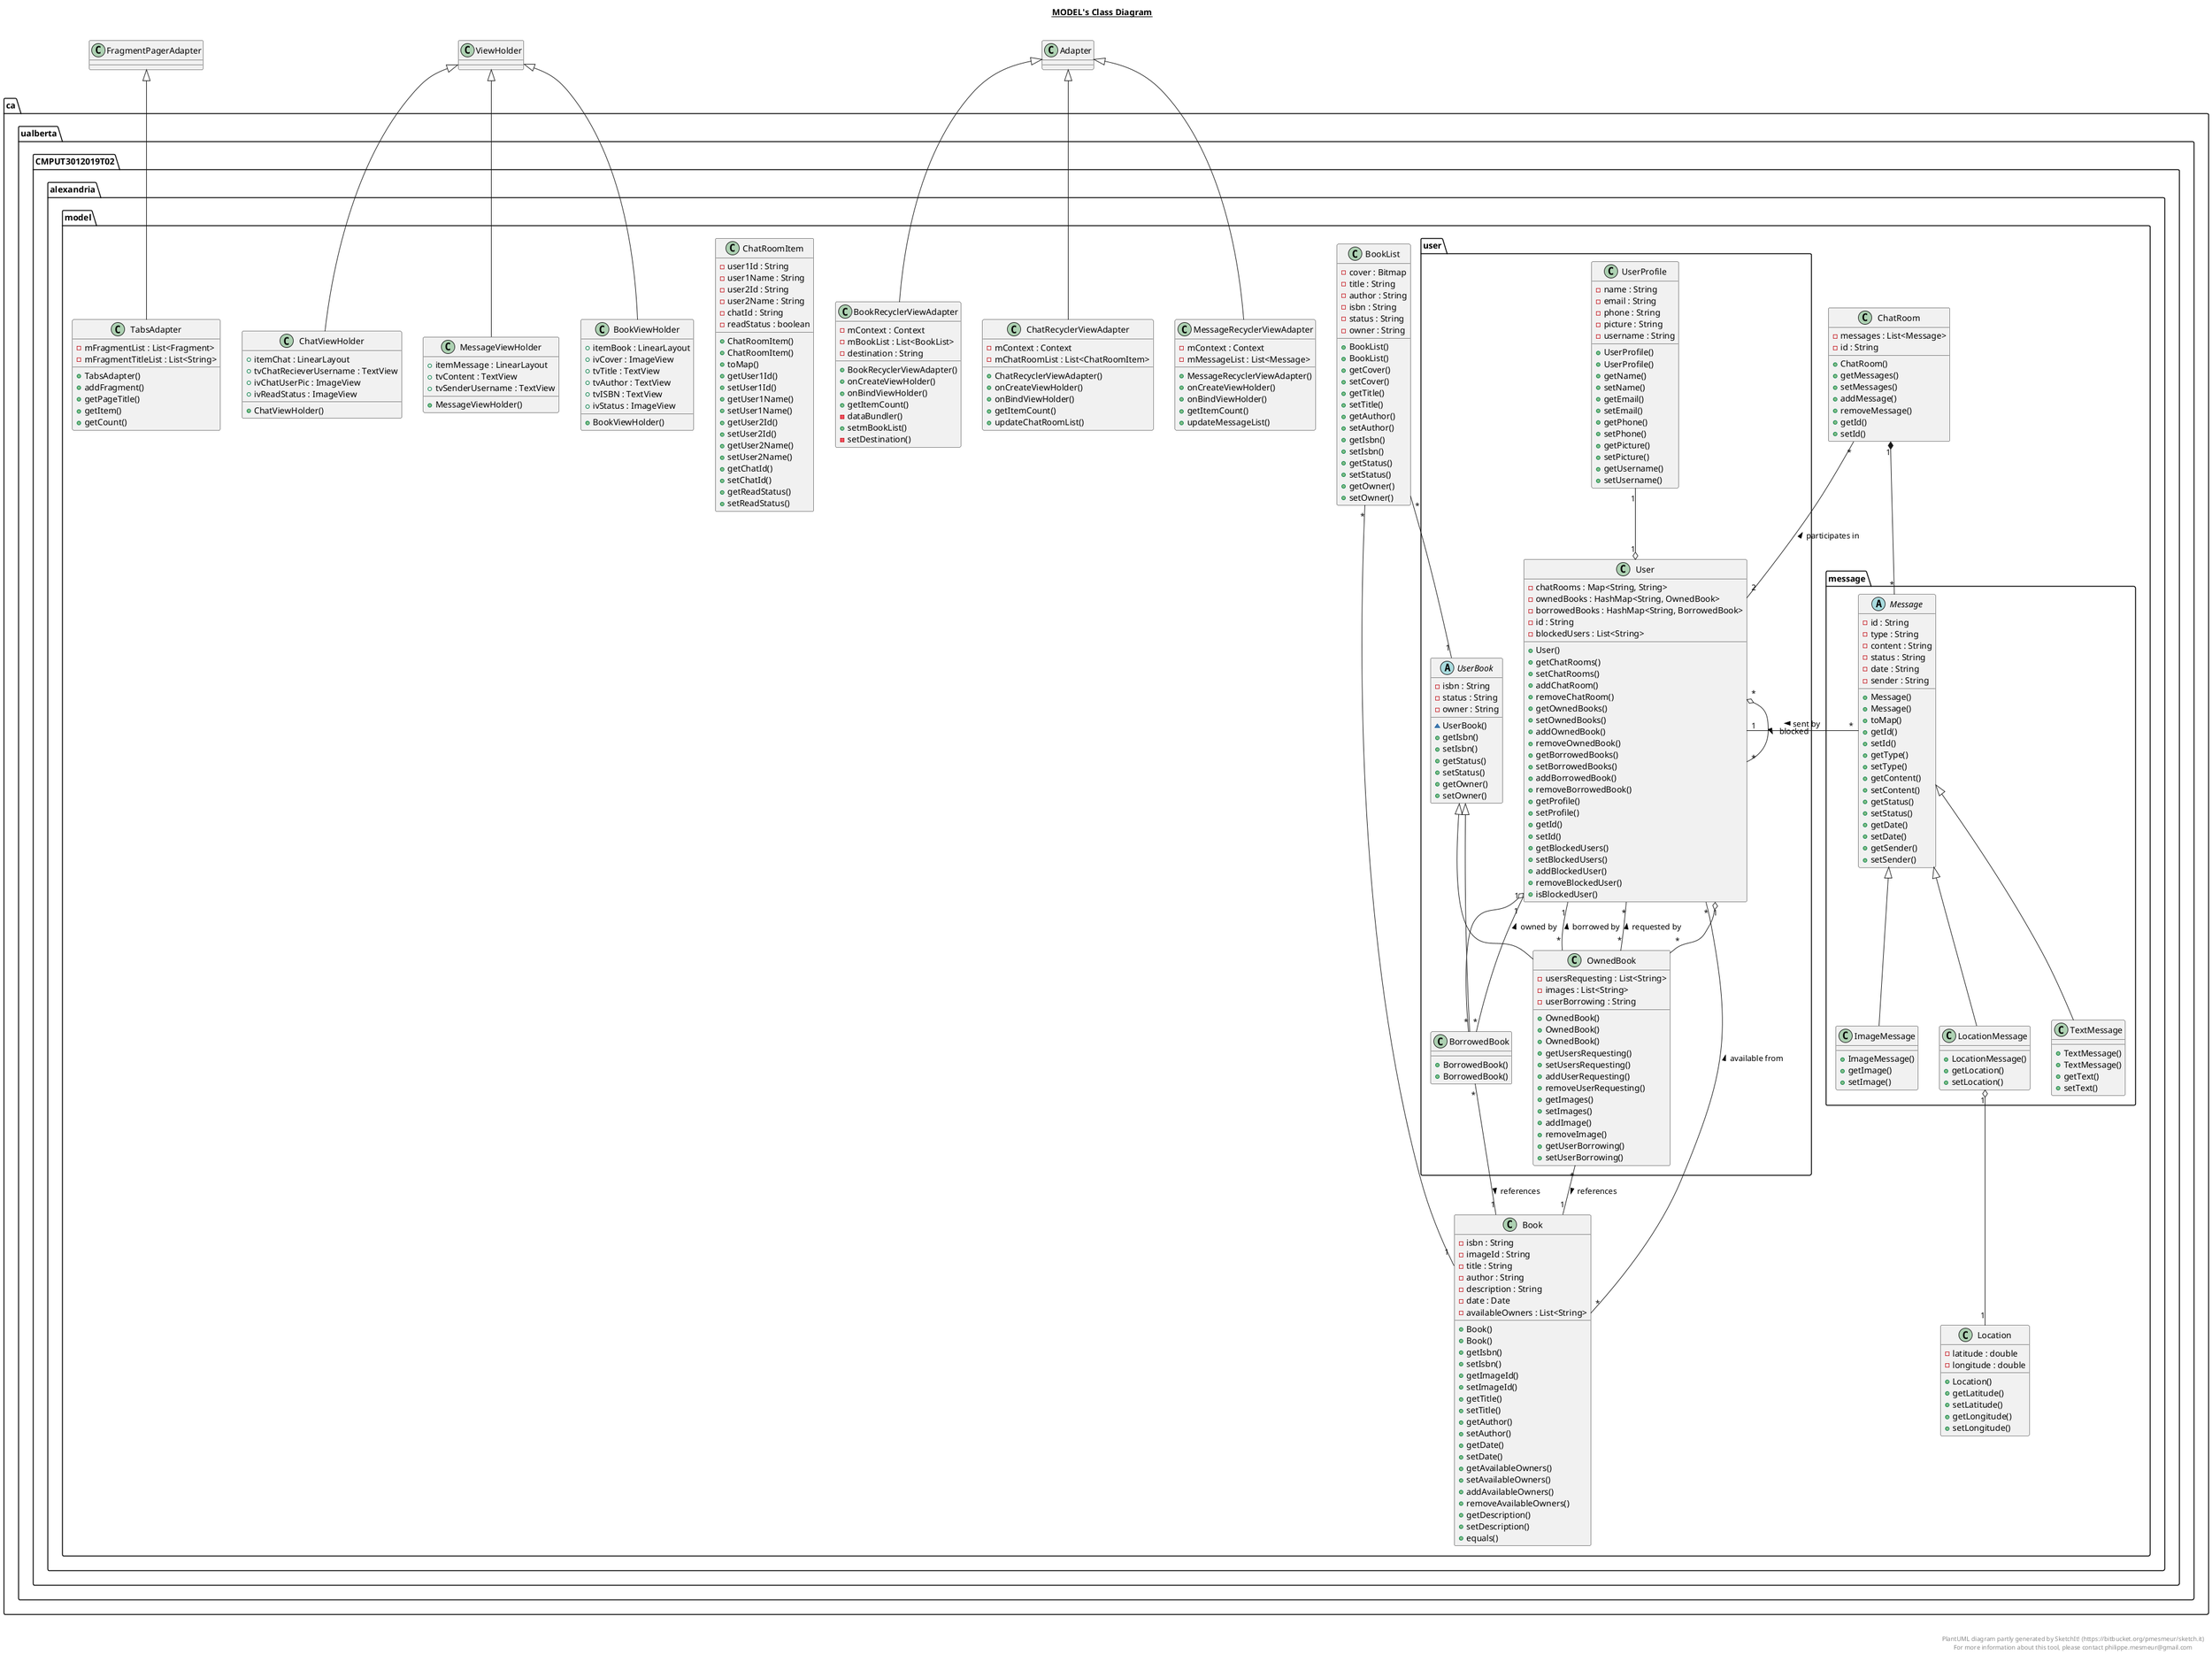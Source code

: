 @startuml

title __MODEL's Class Diagram__\n

  package ca.ualberta.CMPUT3012019T02.alexandria {
    package ca.ualberta.CMPUT3012019T02.alexandria.model {
      class Book {
          - isbn : String
          - imageId : String
          - title : String
          - author : String
          - description : String
          - date : Date
          - availableOwners : List<String>
          + Book()
          + Book()
          + getIsbn()
          + setIsbn()
          + getImageId()
          + setImageId()
          + getTitle()
          + setTitle()
          + getAuthor()
          + setAuthor()
          + getDate()
          + setDate()
          + getAvailableOwners()
          + setAvailableOwners()
          + addAvailableOwners()
          + removeAvailableOwners()
          + getDescription()
          + setDescription()
          + equals()
      }
    }
  }
  

  package ca.ualberta.CMPUT3012019T02.alexandria {
    package ca.ualberta.CMPUT3012019T02.alexandria.model {
      class BookList {
          - cover : Bitmap
          - title : String
          - author : String
          - isbn : String
          - status : String
          - owner : String
          + BookList()
          + BookList()
          + getCover()
          + setCover()
          + getTitle()
          + setTitle()
          + getAuthor()
          + setAuthor()
          + getIsbn()
          + setIsbn()
          + getStatus()
          + setStatus()
          + getOwner()
          + setOwner()
      }
    }
  }
  

  package ca.ualberta.CMPUT3012019T02.alexandria {
    package ca.ualberta.CMPUT3012019T02.alexandria.model {
      class BookRecyclerViewAdapter {
          - mContext : Context
          - mBookList : List<BookList>
          - destination : String
          + BookRecyclerViewAdapter()
          + onCreateViewHolder()
          + onBindViewHolder()
          + getItemCount()
          - dataBundler()
          + setmBookList()
          - setDestination()
      }
    }
  }
  

  package ca.ualberta.CMPUT3012019T02.alexandria {
    package ca.ualberta.CMPUT3012019T02.alexandria.model {
      class BookViewHolder {
          + itemBook : LinearLayout
          + ivCover : ImageView
          + tvTitle : TextView
          + tvAuthor : TextView
          + tvISBN : TextView
          + ivStatus : ImageView
          + BookViewHolder()
      }
    }
  }
  

  package ca.ualberta.CMPUT3012019T02.alexandria {
    package ca.ualberta.CMPUT3012019T02.alexandria.model {
      class ChatRecyclerViewAdapter {
          - mContext : Context
          - mChatRoomList : List<ChatRoomItem>
          + ChatRecyclerViewAdapter()
          + onCreateViewHolder()
          + onBindViewHolder()
          + getItemCount()
          + updateChatRoomList()
      }
    }
  }
  

  package ca.ualberta.CMPUT3012019T02.alexandria {
    package ca.ualberta.CMPUT3012019T02.alexandria.model {
      class ChatRoom {
          - messages : List<Message>
          - id : String
          + ChatRoom()
          + getMessages()
          + setMessages()
          + addMessage()
          + removeMessage()
          + getId()
          + setId()
      }
    }
  }
  

  package ca.ualberta.CMPUT3012019T02.alexandria {
    package ca.ualberta.CMPUT3012019T02.alexandria.model {
      class ChatRoomItem {
          - user1Id : String
          - user1Name : String
          - user2Id : String
          - user2Name : String
          - chatId : String
          - readStatus : boolean
          + ChatRoomItem()
          + ChatRoomItem()
          + toMap()
          + getUser1Id()
          + setUser1Id()
          + getUser1Name()
          + setUser1Name()
          + getUser2Id()
          + setUser2Id()
          + getUser2Name()
          + setUser2Name()
          + getChatId()
          + setChatId()
          + getReadStatus()
          + setReadStatus()
      }
    }
  }
  

  package ca.ualberta.CMPUT3012019T02.alexandria {
    package ca.ualberta.CMPUT3012019T02.alexandria.model {
      class ChatViewHolder {
          + itemChat : LinearLayout
          + tvChatRecieverUsername : TextView
          + ivChatUserPic : ImageView
          + ivReadStatus : ImageView
          + ChatViewHolder()
      }
    }
  }
  

  package ca.ualberta.CMPUT3012019T02.alexandria {
    package ca.ualberta.CMPUT3012019T02.alexandria.model {
      class Location {
          - latitude : double
          - longitude : double
          + Location()
          + getLatitude()
          + setLatitude()
          + getLongitude()
          + setLongitude()
      }
    }
  }
  

  package ca.ualberta.CMPUT3012019T02.alexandria {
    package ca.ualberta.CMPUT3012019T02.alexandria.model {
      class MessageRecyclerViewAdapter {
          - mContext : Context
          - mMessageList : List<Message>
          + MessageRecyclerViewAdapter()
          + onCreateViewHolder()
          + onBindViewHolder()
          + getItemCount()
          + updateMessageList()
      }
    }
  }
  

  package ca.ualberta.CMPUT3012019T02.alexandria {
    package ca.ualberta.CMPUT3012019T02.alexandria.model {
      class MessageViewHolder {
          + itemMessage : LinearLayout
          + tvContent : TextView
          + tvSenderUsername : TextView
          + MessageViewHolder()
      }
    }
  }
  

  package ca.ualberta.CMPUT3012019T02.alexandria {
    package ca.ualberta.CMPUT3012019T02.alexandria.model {
      class TabsAdapter {
          - mFragmentList : List<Fragment>
          - mFragmentTitleList : List<String>
          + TabsAdapter()
          + addFragment()
          + getPageTitle()
          + getItem()
          + getCount()
      }
    }
  }
  
  package ca.ualberta.CMPUT3012019T02.alexandria {
    package ca.ualberta.CMPUT3012019T02.alexandria.model {
      package ca.ualberta.CMPUT3012019T02.alexandria.model.message {
        class ImageMessage {
            + ImageMessage()
            + getImage()
            + setImage()
        }
      }
    }
  }
  

  package ca.ualberta.CMPUT3012019T02.alexandria {
    package ca.ualberta.CMPUT3012019T02.alexandria.model {
      package ca.ualberta.CMPUT3012019T02.alexandria.model.message {
        class LocationMessage {
            + LocationMessage()
            + getLocation()
            + setLocation()
        }
      }
    }
  }
  

  package ca.ualberta.CMPUT3012019T02.alexandria {
    package ca.ualberta.CMPUT3012019T02.alexandria.model {
      package ca.ualberta.CMPUT3012019T02.alexandria.model.message {
        abstract class Message {
            - id : String
            - type : String
            - content : String
            - status : String
            - date : String
            - sender : String
            + Message()
            + Message()
            + toMap()
            + getId()
            + setId()
            + getType()
            + setType()
            + getContent()
            + setContent()
            + getStatus()
            + setStatus()
            + getDate()
            + setDate()
            + getSender()
            + setSender()
        }
      }
    }
  }
  

  package ca.ualberta.CMPUT3012019T02.alexandria {
    package ca.ualberta.CMPUT3012019T02.alexandria.model {
      package ca.ualberta.CMPUT3012019T02.alexandria.model.message {
        class TextMessage {
            + TextMessage()
            + TextMessage()
            + getText()
            + setText()
        }
      }
    }
  }
  
  package ca.ualberta.CMPUT3012019T02.alexandria {
    package ca.ualberta.CMPUT3012019T02.alexandria.model {
      package ca.ualberta.CMPUT3012019T02.alexandria.model.user {
        class BorrowedBook {
            + BorrowedBook()
            + BorrowedBook()
        }
      }
    }
  }
  

  package ca.ualberta.CMPUT3012019T02.alexandria {
    package ca.ualberta.CMPUT3012019T02.alexandria.model {
      package ca.ualberta.CMPUT3012019T02.alexandria.model.user {
        class OwnedBook {
            - usersRequesting : List<String>
            - images : List<String>
            - userBorrowing : String
            + OwnedBook()
            + OwnedBook()
            + OwnedBook()
            + getUsersRequesting()
            + setUsersRequesting()
            + addUserRequesting()
            + removeUserRequesting()
            + getImages()
            + setImages()
            + addImage()
            + removeImage()
            + getUserBorrowing()
            + setUserBorrowing()
        }
      }
    }
  }

  package ca.ualberta.CMPUT3012019T02.alexandria {
    package ca.ualberta.CMPUT3012019T02.alexandria.model {
      package ca.ualberta.CMPUT3012019T02.alexandria.model.user {
        class User {
            - chatRooms : Map<String, String>
            - ownedBooks : HashMap<String, OwnedBook>
            - borrowedBooks : HashMap<String, BorrowedBook>
            - id : String
            - blockedUsers : List<String>
            + User()
            + getChatRooms()
            + setChatRooms()
            + addChatRoom()
            + removeChatRoom()
            + getOwnedBooks()
            + setOwnedBooks()
            + addOwnedBook()
            + removeOwnedBook()
            + getBorrowedBooks()
            + setBorrowedBooks()
            + addBorrowedBook()
            + removeBorrowedBook()
            + getProfile()
            + setProfile()
            + getId()
            + setId()
            + getBlockedUsers()
            + setBlockedUsers()
            + addBlockedUser()
            + removeBlockedUser()
            + isBlockedUser()
        }
      }
    }
  }
  

  package ca.ualberta.CMPUT3012019T02.alexandria {
    package ca.ualberta.CMPUT3012019T02.alexandria.model {
      package ca.ualberta.CMPUT3012019T02.alexandria.model.user {
        abstract class UserBook {
            - isbn : String
            - status : String
            - owner : String
            ~ UserBook()
            + getIsbn()
            + setIsbn()
            + getStatus()
            + setStatus()
            + getOwner()
            + setOwner()
        }
      }
    }
  }
  

  package ca.ualberta.CMPUT3012019T02.alexandria {
    package ca.ualberta.CMPUT3012019T02.alexandria.model {
      package ca.ualberta.CMPUT3012019T02.alexandria.model.user {
        class UserProfile {
            - name : String
            - email : String
            - phone : String
            - picture : String
            - username : String
            + UserProfile()
            + UserProfile()
            + getName()
            + setName()
            + getEmail()
            + setEmail()
            + getPhone()
            + setPhone()
            + getPicture()
            + setPicture()
            + getUsername()
            + setUsername()
        }
      }
    }
  }
  

  BorrowedBook -up-|> UserBook
  OwnedBook -up-|> UserBook

  User "1" o-up- "1" UserProfile
  User "1" o-down- "*" OwnedBook
  User "1" o-down- "*" BorrowedBook
  User "2" -left- "*" ChatRoom : participates in >
  User "*" o-right- "*" User : blocked >

  OwnedBook "*" -- "1" User : borrowed by >
  OwnedBook "*" -- "*" User : requested by >
  OwnedBook "*" -down- "1" Book : references >

  BorrowedBook "*" -- "1" User : owned by >
  BorrowedBook "*" -down- "1" Book : references >

  Book "*" -up- "*" User : available from >

  ChatRoom "1" *-down- "*" Message

  ImageMessage -up-|> Message

  LocationMessage -up-|> Message
  LocationMessage "1" o-- "1" Location

  TextMessage -up-|> Message

  Message "*" -right- "1" User : sent by >

  BookRecyclerViewAdapter -up-|> Adapter
  BookViewHolder -up-|> ViewHolder
  ChatRecyclerViewAdapter -up-|> Adapter
  ChatViewHolder -up-|> ViewHolder
  MessageRecyclerViewAdapter -up-|> Adapter
  MessageViewHolder -up-|> ViewHolder
  TabsAdapter -up-|> FragmentPagerAdapter

  BookList "*" -- "1" Book
  BookList "*" -- "1" UserBook

right footer


PlantUML diagram partly generated by SketchIt! (https://bitbucket.org/pmesmeur/sketch.it)
For more information about this tool, please contact philippe.mesmeur@gmail.com
endfooter

@enduml
